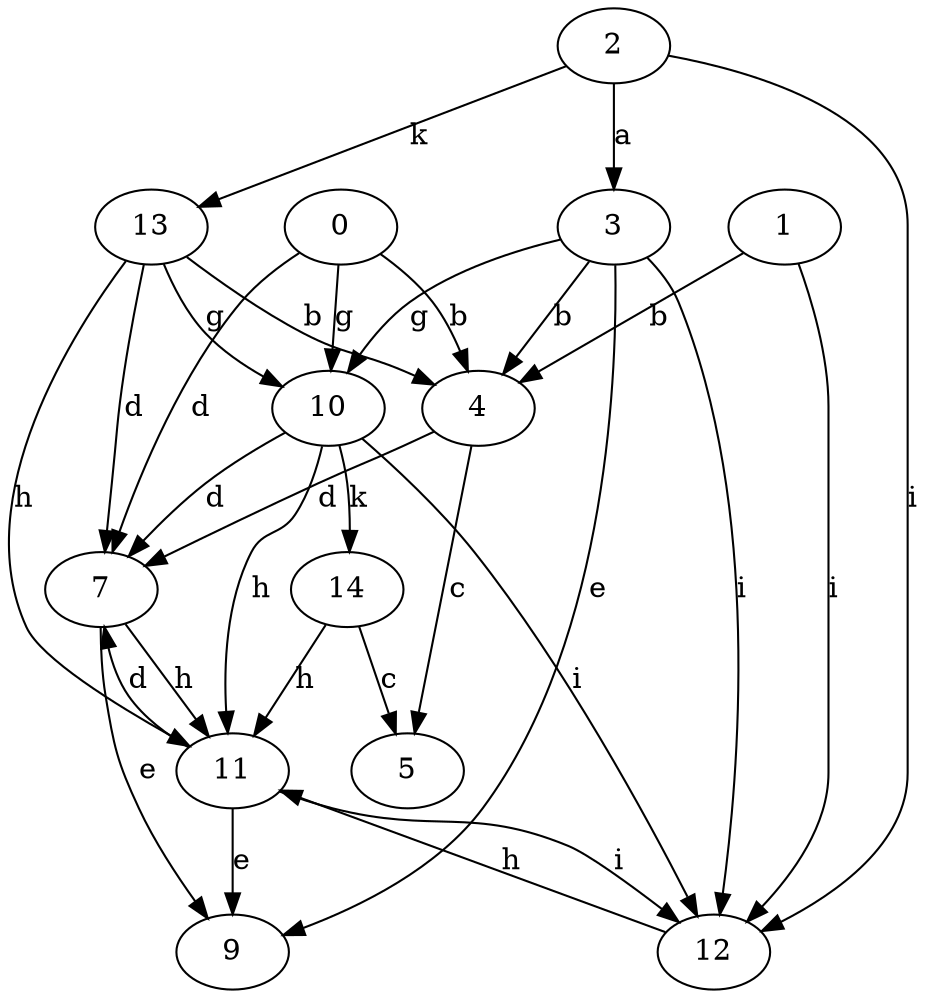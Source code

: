strict digraph  {
1;
2;
3;
4;
5;
7;
0;
9;
10;
11;
12;
13;
14;
1 -> 4  [label=b];
1 -> 12  [label=i];
2 -> 3  [label=a];
2 -> 12  [label=i];
2 -> 13  [label=k];
3 -> 4  [label=b];
3 -> 9  [label=e];
3 -> 10  [label=g];
3 -> 12  [label=i];
4 -> 5  [label=c];
4 -> 7  [label=d];
7 -> 9  [label=e];
7 -> 11  [label=h];
0 -> 4  [label=b];
0 -> 7  [label=d];
0 -> 10  [label=g];
10 -> 7  [label=d];
10 -> 11  [label=h];
10 -> 12  [label=i];
10 -> 14  [label=k];
11 -> 7  [label=d];
11 -> 9  [label=e];
11 -> 12  [label=i];
12 -> 11  [label=h];
13 -> 4  [label=b];
13 -> 7  [label=d];
13 -> 10  [label=g];
13 -> 11  [label=h];
14 -> 5  [label=c];
14 -> 11  [label=h];
}
